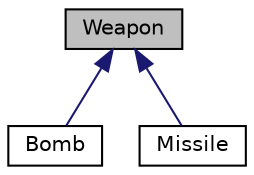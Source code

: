 digraph "Weapon"
{
 // LATEX_PDF_SIZE
  edge [fontname="Helvetica",fontsize="10",labelfontname="Helvetica",labelfontsize="10"];
  node [fontname="Helvetica",fontsize="10",shape=record];
  Node1 [label="Weapon",height=0.2,width=0.4,color="black", fillcolor="grey75", style="filled", fontcolor="black",tooltip=" "];
  Node1 -> Node2 [dir="back",color="midnightblue",fontsize="10",style="solid"];
  Node2 [label="Bomb",height=0.2,width=0.4,color="black", fillcolor="white", style="filled",URL="$classBomb.html",tooltip=" "];
  Node1 -> Node3 [dir="back",color="midnightblue",fontsize="10",style="solid"];
  Node3 [label="Missile",height=0.2,width=0.4,color="black", fillcolor="white", style="filled",URL="$classMissile.html",tooltip=" "];
}
